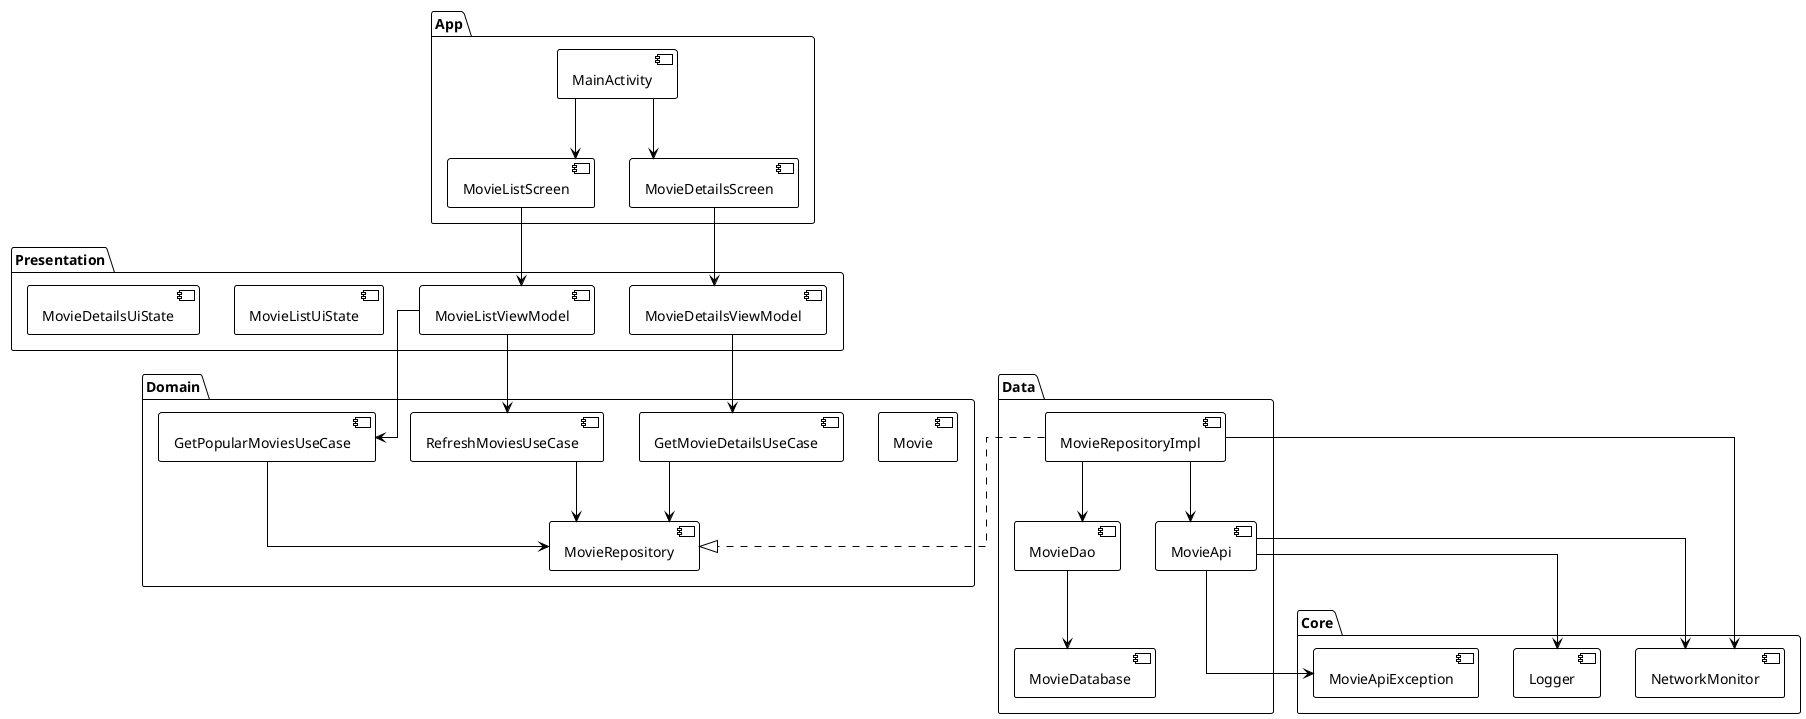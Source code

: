 @startuml Architecture
!theme plain
skinparam linetype ortho

package "App" {
    [MainActivity]
    [MovieListScreen]
    [MovieDetailsScreen]
}

package "Presentation" {
    [MovieListViewModel]
    [MovieDetailsViewModel]
    [MovieListUiState]
    [MovieDetailsUiState]
}

package "Domain" {
    [Movie]
    [MovieRepository]
    [GetPopularMoviesUseCase]
    [RefreshMoviesUseCase]
    [GetMovieDetailsUseCase]
}

package "Data" {
    [MovieRepositoryImpl]
    [MovieApi]
    [MovieDao]
    [MovieDatabase]
}

package "Core" {
    [NetworkMonitor]
    [Logger]
    [MovieApiException]
}

[MainActivity] --> [MovieListScreen]
[MainActivity] --> [MovieDetailsScreen]

[MovieListScreen] --> [MovieListViewModel]
[MovieDetailsScreen] --> [MovieDetailsViewModel]

[MovieListViewModel] --> [GetPopularMoviesUseCase]
[MovieListViewModel] --> [RefreshMoviesUseCase]
[MovieDetailsViewModel] --> [GetMovieDetailsUseCase]

[GetPopularMoviesUseCase] --> [MovieRepository]
[RefreshMoviesUseCase] --> [MovieRepository]
[GetMovieDetailsUseCase] --> [MovieRepository]

[MovieRepositoryImpl] ..|> [MovieRepository]
[MovieRepositoryImpl] --> [MovieApi]
[MovieRepositoryImpl] --> [MovieDao]
[MovieRepositoryImpl] --> [NetworkMonitor]

[MovieApi] --> [NetworkMonitor]
[MovieApi] --> [Logger]
[MovieApi] --> [MovieApiException]

[MovieDao] --> [MovieDatabase]

@enduml 